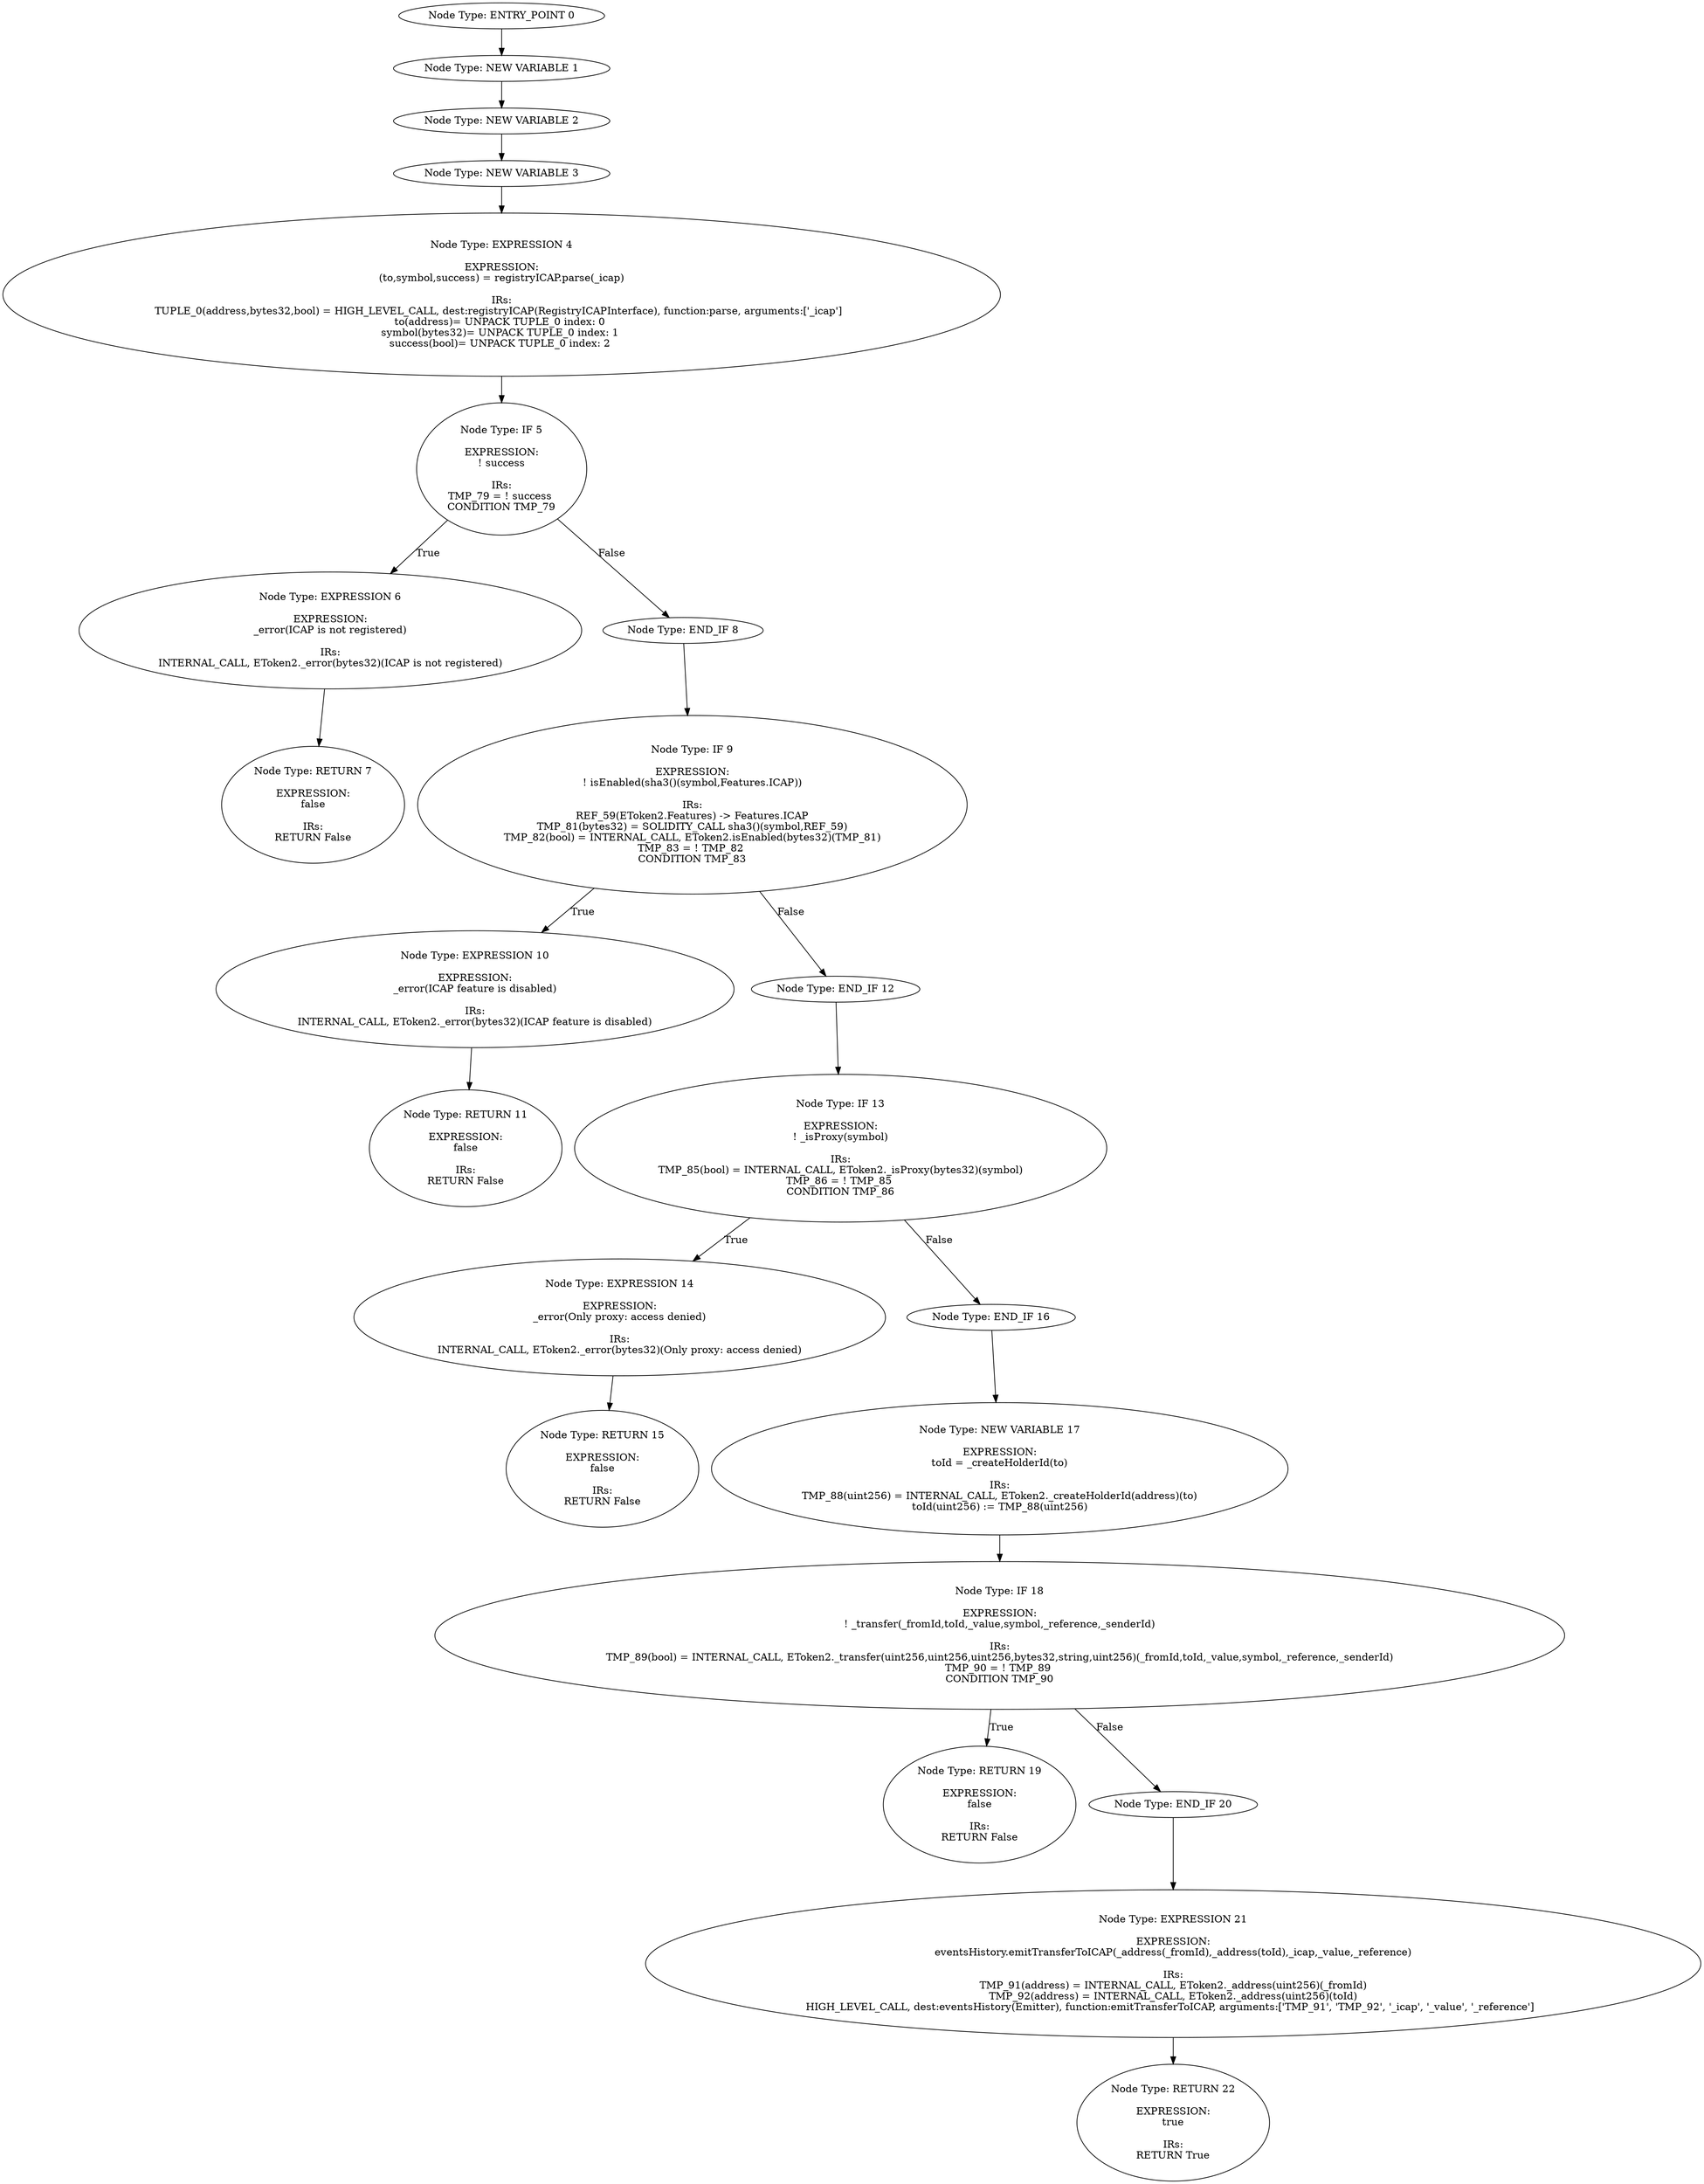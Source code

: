 digraph{
0[label="Node Type: ENTRY_POINT 0
"];
0->1;
1[label="Node Type: NEW VARIABLE 1
"];
1->2;
2[label="Node Type: NEW VARIABLE 2
"];
2->3;
3[label="Node Type: NEW VARIABLE 3
"];
3->4;
4[label="Node Type: EXPRESSION 4

EXPRESSION:
(to,symbol,success) = registryICAP.parse(_icap)

IRs:
TUPLE_0(address,bytes32,bool) = HIGH_LEVEL_CALL, dest:registryICAP(RegistryICAPInterface), function:parse, arguments:['_icap']  
to(address)= UNPACK TUPLE_0 index: 0 
symbol(bytes32)= UNPACK TUPLE_0 index: 1 
success(bool)= UNPACK TUPLE_0 index: 2 "];
4->5;
5[label="Node Type: IF 5

EXPRESSION:
! success

IRs:
TMP_79 = ! success 
CONDITION TMP_79"];
5->6[label="True"];
5->8[label="False"];
6[label="Node Type: EXPRESSION 6

EXPRESSION:
_error(ICAP is not registered)

IRs:
INTERNAL_CALL, EToken2._error(bytes32)(ICAP is not registered)"];
6->7;
7[label="Node Type: RETURN 7

EXPRESSION:
false

IRs:
RETURN False"];
8[label="Node Type: END_IF 8
"];
8->9;
9[label="Node Type: IF 9

EXPRESSION:
! isEnabled(sha3()(symbol,Features.ICAP))

IRs:
REF_59(EToken2.Features) -> Features.ICAP
TMP_81(bytes32) = SOLIDITY_CALL sha3()(symbol,REF_59)
TMP_82(bool) = INTERNAL_CALL, EToken2.isEnabled(bytes32)(TMP_81)
TMP_83 = ! TMP_82 
CONDITION TMP_83"];
9->10[label="True"];
9->12[label="False"];
10[label="Node Type: EXPRESSION 10

EXPRESSION:
_error(ICAP feature is disabled)

IRs:
INTERNAL_CALL, EToken2._error(bytes32)(ICAP feature is disabled)"];
10->11;
11[label="Node Type: RETURN 11

EXPRESSION:
false

IRs:
RETURN False"];
12[label="Node Type: END_IF 12
"];
12->13;
13[label="Node Type: IF 13

EXPRESSION:
! _isProxy(symbol)

IRs:
TMP_85(bool) = INTERNAL_CALL, EToken2._isProxy(bytes32)(symbol)
TMP_86 = ! TMP_85 
CONDITION TMP_86"];
13->14[label="True"];
13->16[label="False"];
14[label="Node Type: EXPRESSION 14

EXPRESSION:
_error(Only proxy: access denied)

IRs:
INTERNAL_CALL, EToken2._error(bytes32)(Only proxy: access denied)"];
14->15;
15[label="Node Type: RETURN 15

EXPRESSION:
false

IRs:
RETURN False"];
16[label="Node Type: END_IF 16
"];
16->17;
17[label="Node Type: NEW VARIABLE 17

EXPRESSION:
toId = _createHolderId(to)

IRs:
TMP_88(uint256) = INTERNAL_CALL, EToken2._createHolderId(address)(to)
toId(uint256) := TMP_88(uint256)"];
17->18;
18[label="Node Type: IF 18

EXPRESSION:
! _transfer(_fromId,toId,_value,symbol,_reference,_senderId)

IRs:
TMP_89(bool) = INTERNAL_CALL, EToken2._transfer(uint256,uint256,uint256,bytes32,string,uint256)(_fromId,toId,_value,symbol,_reference,_senderId)
TMP_90 = ! TMP_89 
CONDITION TMP_90"];
18->19[label="True"];
18->20[label="False"];
19[label="Node Type: RETURN 19

EXPRESSION:
false

IRs:
RETURN False"];
20[label="Node Type: END_IF 20
"];
20->21;
21[label="Node Type: EXPRESSION 21

EXPRESSION:
eventsHistory.emitTransferToICAP(_address(_fromId),_address(toId),_icap,_value,_reference)

IRs:
TMP_91(address) = INTERNAL_CALL, EToken2._address(uint256)(_fromId)
TMP_92(address) = INTERNAL_CALL, EToken2._address(uint256)(toId)
HIGH_LEVEL_CALL, dest:eventsHistory(Emitter), function:emitTransferToICAP, arguments:['TMP_91', 'TMP_92', '_icap', '_value', '_reference']  "];
21->22;
22[label="Node Type: RETURN 22

EXPRESSION:
true

IRs:
RETURN True"];
}
